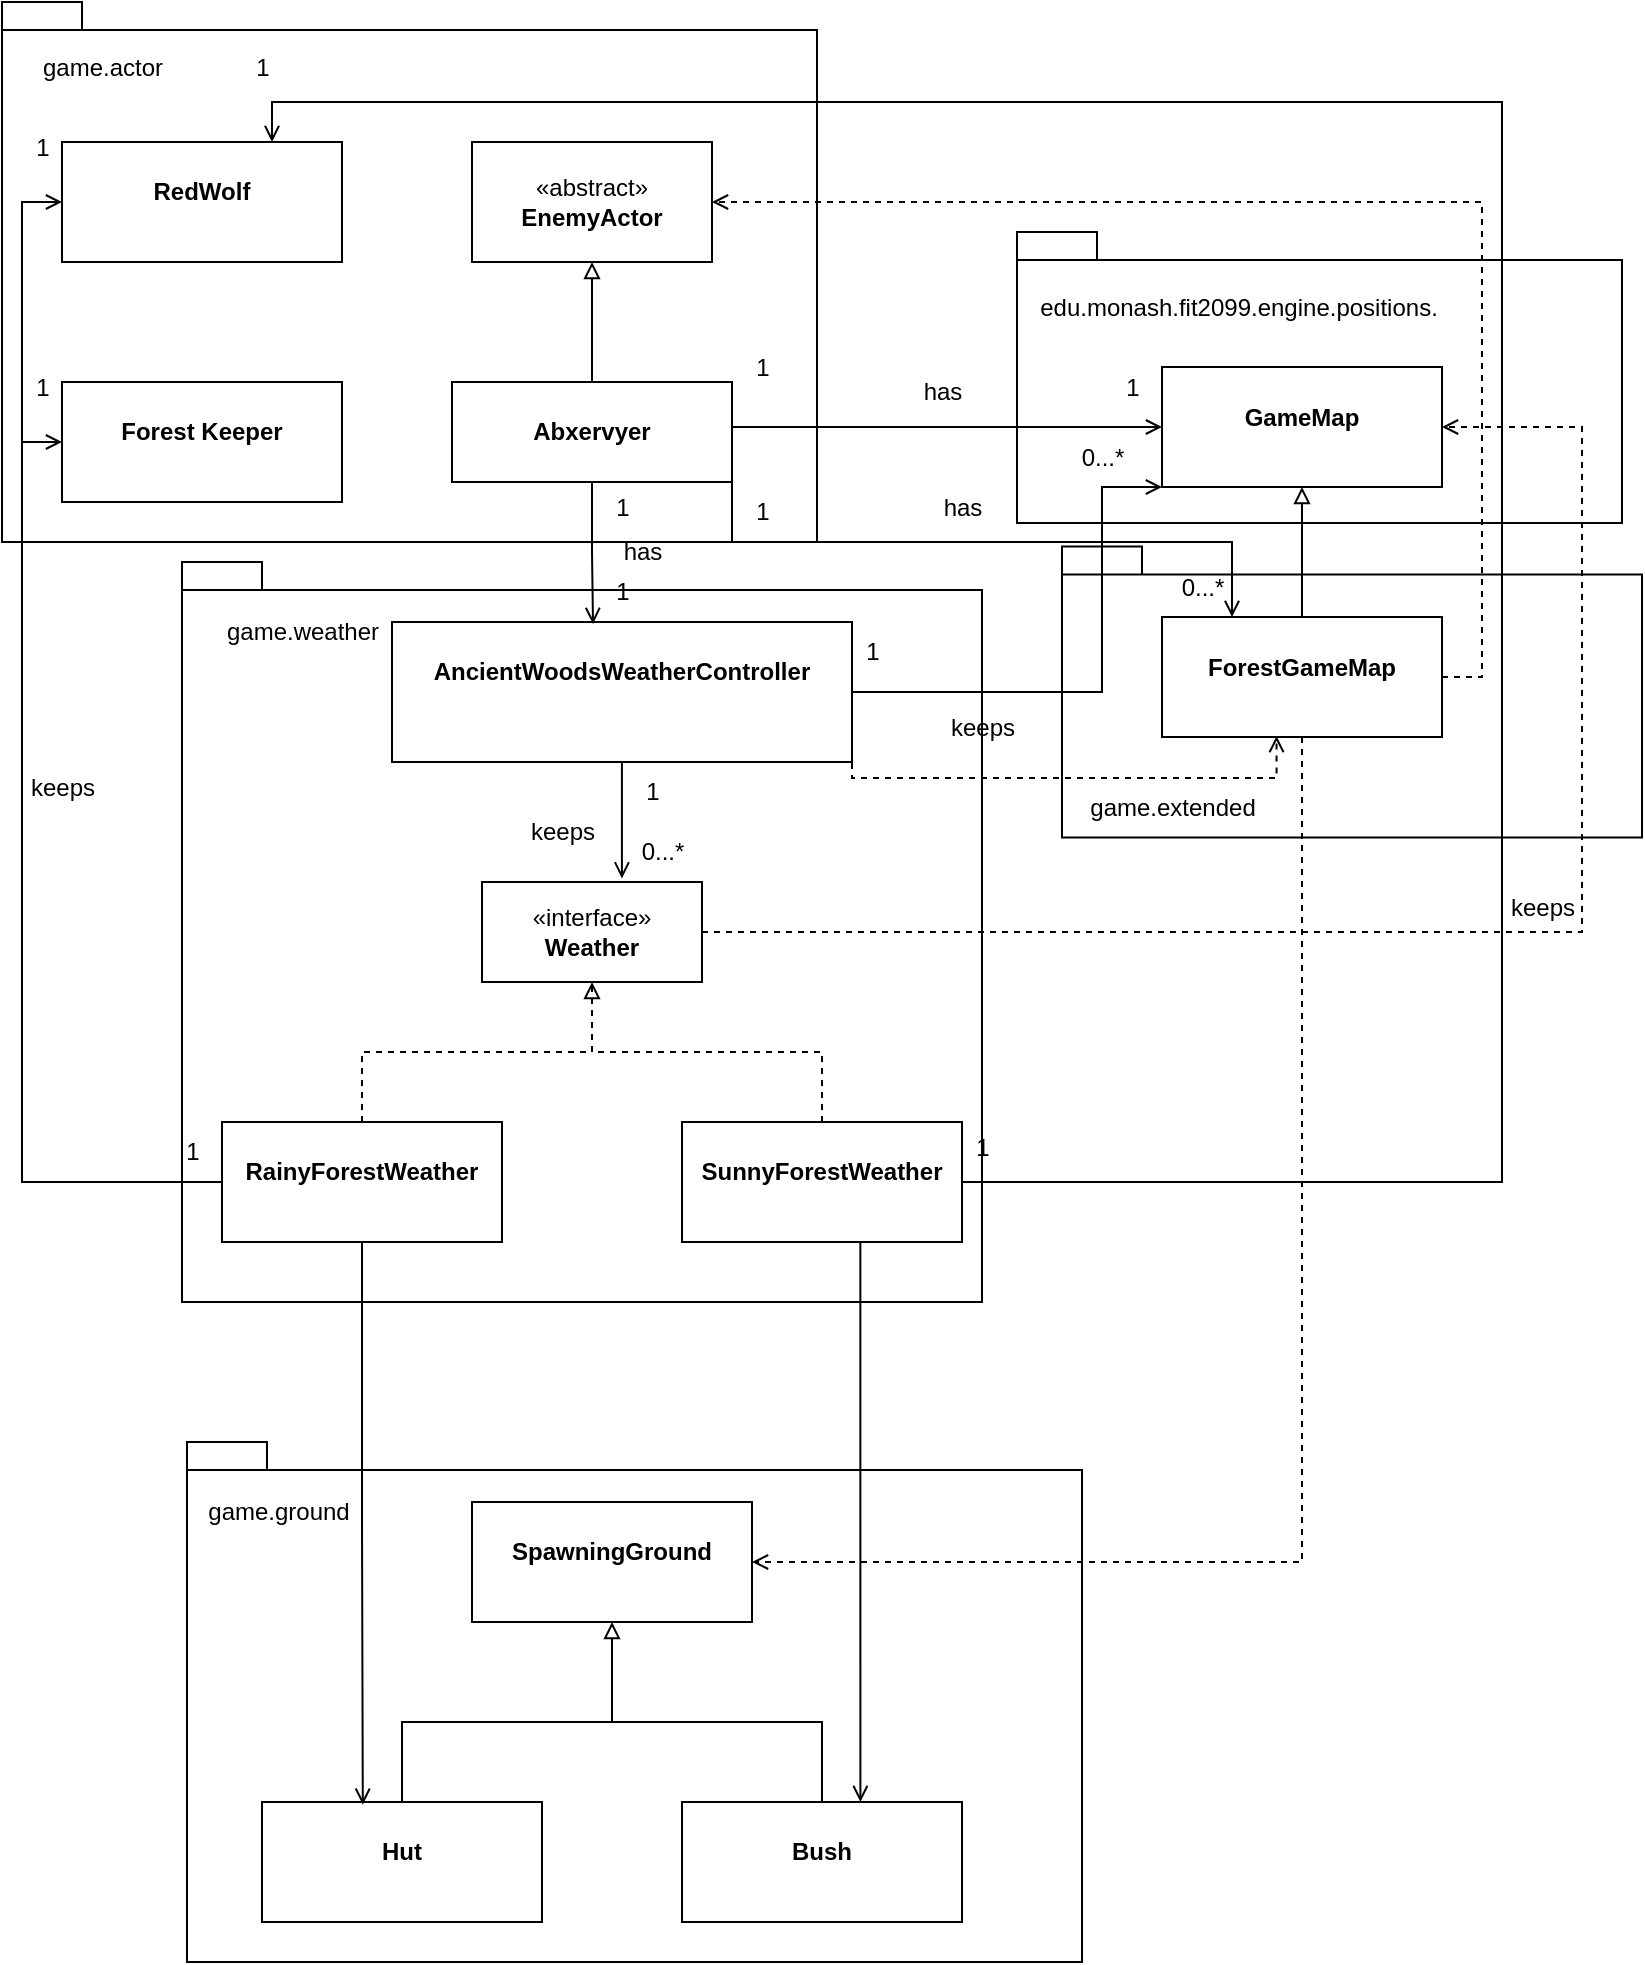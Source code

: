 <mxfile version="22.0.4" type="device">
  <diagram name="Page-1" id="nuYPNU_jptHLMPksgNSQ">
    <mxGraphModel dx="1050" dy="1681" grid="1" gridSize="10" guides="1" tooltips="1" connect="1" arrows="1" fold="1" page="1" pageScale="1" pageWidth="850" pageHeight="1100" math="0" shadow="0">
      <root>
        <mxCell id="0" />
        <mxCell id="1" parent="0" />
        <mxCell id="cG1cPqBJCj5mjhicXPr7-71" value="" style="shape=folder;fontStyle=1;spacingTop=10;tabWidth=40;tabHeight=14;tabPosition=left;html=1;whiteSpace=wrap;" vertex="1" parent="1">
          <mxGeometry x="90" y="20" width="400" height="370" as="geometry" />
        </mxCell>
        <mxCell id="cG1cPqBJCj5mjhicXPr7-78" value="" style="shape=folder;fontStyle=1;spacingTop=10;tabWidth=40;tabHeight=14;tabPosition=left;html=1;whiteSpace=wrap;" vertex="1" parent="1">
          <mxGeometry x="530" y="12.25" width="290" height="145.5" as="geometry" />
        </mxCell>
        <mxCell id="cG1cPqBJCj5mjhicXPr7-75" value="" style="shape=folder;fontStyle=1;spacingTop=10;tabWidth=40;tabHeight=14;tabPosition=left;html=1;whiteSpace=wrap;" vertex="1" parent="1">
          <mxGeometry x="507.5" y="-145" width="302.5" height="145.5" as="geometry" />
        </mxCell>
        <mxCell id="cG1cPqBJCj5mjhicXPr7-73" value="" style="shape=folder;fontStyle=1;spacingTop=10;tabWidth=40;tabHeight=14;tabPosition=left;html=1;whiteSpace=wrap;" vertex="1" parent="1">
          <mxGeometry y="-260" width="407.5" height="270" as="geometry" />
        </mxCell>
        <mxCell id="cG1cPqBJCj5mjhicXPr7-68" value="" style="shape=folder;fontStyle=1;spacingTop=10;tabWidth=40;tabHeight=14;tabPosition=left;html=1;whiteSpace=wrap;" vertex="1" parent="1">
          <mxGeometry x="92.5" y="460" width="447.5" height="260" as="geometry" />
        </mxCell>
        <mxCell id="cG1cPqBJCj5mjhicXPr7-9" style="edgeStyle=orthogonalEdgeStyle;rounded=0;orthogonalLoop=1;jettySize=auto;html=1;entryX=0.5;entryY=1;entryDx=0;entryDy=0;endArrow=block;endFill=0;" edge="1" parent="1" source="cG1cPqBJCj5mjhicXPr7-3" target="cG1cPqBJCj5mjhicXPr7-8">
          <mxGeometry relative="1" as="geometry" />
        </mxCell>
        <mxCell id="cG1cPqBJCj5mjhicXPr7-30" style="edgeStyle=orthogonalEdgeStyle;rounded=0;orthogonalLoop=1;jettySize=auto;html=1;entryX=0;entryY=0.5;entryDx=0;entryDy=0;endArrow=open;endFill=0;" edge="1" parent="1" source="cG1cPqBJCj5mjhicXPr7-3" target="cG1cPqBJCj5mjhicXPr7-23">
          <mxGeometry relative="1" as="geometry">
            <mxPoint x="570" y="-45" as="targetPoint" />
            <Array as="points">
              <mxPoint x="473" y="-47" />
            </Array>
          </mxGeometry>
        </mxCell>
        <mxCell id="cG1cPqBJCj5mjhicXPr7-36" style="edgeStyle=orthogonalEdgeStyle;rounded=0;orthogonalLoop=1;jettySize=auto;html=1;exitX=1;exitY=0.75;exitDx=0;exitDy=0;entryX=0.25;entryY=0;entryDx=0;entryDy=0;endArrow=open;endFill=0;" edge="1" parent="1" source="cG1cPqBJCj5mjhicXPr7-3" target="cG1cPqBJCj5mjhicXPr7-24">
          <mxGeometry relative="1" as="geometry">
            <Array as="points">
              <mxPoint x="365" y="10" />
              <mxPoint x="615" y="10" />
            </Array>
          </mxGeometry>
        </mxCell>
        <mxCell id="cG1cPqBJCj5mjhicXPr7-3" value="&lt;p style=&quot;margin:0px;margin-top:4px;text-align:center;&quot;&gt;&lt;br&gt;&lt;b&gt;Abxervyer&lt;/b&gt;&lt;/p&gt;" style="verticalAlign=top;align=left;overflow=fill;fontSize=12;fontFamily=Helvetica;html=1;whiteSpace=wrap;" vertex="1" parent="1">
          <mxGeometry x="225" y="-70" width="140" height="50" as="geometry" />
        </mxCell>
        <mxCell id="cG1cPqBJCj5mjhicXPr7-4" value="&lt;p style=&quot;margin:0px;margin-top:4px;text-align:center;&quot;&gt;&lt;br&gt;&lt;b&gt;AncientWoodsWeatherController&lt;/b&gt;&lt;/p&gt;" style="verticalAlign=top;align=left;overflow=fill;fontSize=12;fontFamily=Helvetica;html=1;whiteSpace=wrap;" vertex="1" parent="1">
          <mxGeometry x="195" y="50" width="230" height="70" as="geometry" />
        </mxCell>
        <mxCell id="cG1cPqBJCj5mjhicXPr7-19" style="edgeStyle=orthogonalEdgeStyle;rounded=0;orthogonalLoop=1;jettySize=auto;html=1;exitX=0.5;exitY=0;exitDx=0;exitDy=0;entryX=0.5;entryY=1;entryDx=0;entryDy=0;dashed=1;endArrow=block;endFill=0;" edge="1" parent="1" source="cG1cPqBJCj5mjhicXPr7-5" target="cG1cPqBJCj5mjhicXPr7-7">
          <mxGeometry relative="1" as="geometry" />
        </mxCell>
        <mxCell id="cG1cPqBJCj5mjhicXPr7-44" style="edgeStyle=orthogonalEdgeStyle;rounded=0;orthogonalLoop=1;jettySize=auto;html=1;exitX=0;exitY=0.5;exitDx=0;exitDy=0;entryX=0;entryY=0.5;entryDx=0;entryDy=0;endArrow=open;endFill=0;" edge="1" parent="1" source="cG1cPqBJCj5mjhicXPr7-5" target="cG1cPqBJCj5mjhicXPr7-43">
          <mxGeometry relative="1" as="geometry" />
        </mxCell>
        <mxCell id="cG1cPqBJCj5mjhicXPr7-45" style="edgeStyle=orthogonalEdgeStyle;rounded=0;orthogonalLoop=1;jettySize=auto;html=1;exitX=0;exitY=0.25;exitDx=0;exitDy=0;entryX=0;entryY=0.5;entryDx=0;entryDy=0;endArrow=open;endFill=0;" edge="1" parent="1" source="cG1cPqBJCj5mjhicXPr7-5" target="cG1cPqBJCj5mjhicXPr7-42">
          <mxGeometry relative="1" as="geometry">
            <Array as="points">
              <mxPoint x="110" y="330" />
              <mxPoint x="10" y="330" />
              <mxPoint x="10" y="-160" />
            </Array>
          </mxGeometry>
        </mxCell>
        <mxCell id="cG1cPqBJCj5mjhicXPr7-5" value="&lt;p style=&quot;margin:0px;margin-top:4px;text-align:center;&quot;&gt;&lt;br&gt;&lt;b&gt;RainyForestWeather&lt;/b&gt;&lt;/p&gt;" style="verticalAlign=top;align=left;overflow=fill;fontSize=12;fontFamily=Helvetica;html=1;whiteSpace=wrap;" vertex="1" parent="1">
          <mxGeometry x="110" y="300" width="140" height="60" as="geometry" />
        </mxCell>
        <mxCell id="cG1cPqBJCj5mjhicXPr7-21" style="edgeStyle=orthogonalEdgeStyle;rounded=0;orthogonalLoop=1;jettySize=auto;html=1;exitX=0.5;exitY=0;exitDx=0;exitDy=0;entryX=0.5;entryY=1;entryDx=0;entryDy=0;endArrow=none;endFill=0;dashed=1;" edge="1" parent="1" source="cG1cPqBJCj5mjhicXPr7-6" target="cG1cPqBJCj5mjhicXPr7-7">
          <mxGeometry relative="1" as="geometry" />
        </mxCell>
        <mxCell id="cG1cPqBJCj5mjhicXPr7-47" style="edgeStyle=orthogonalEdgeStyle;rounded=0;orthogonalLoop=1;jettySize=auto;html=1;entryX=0.75;entryY=0;entryDx=0;entryDy=0;endArrow=open;endFill=0;" edge="1" parent="1" source="cG1cPqBJCj5mjhicXPr7-6" target="cG1cPqBJCj5mjhicXPr7-42">
          <mxGeometry relative="1" as="geometry">
            <Array as="points">
              <mxPoint x="750" y="330" />
              <mxPoint x="750" y="-210" />
              <mxPoint x="135" y="-210" />
            </Array>
          </mxGeometry>
        </mxCell>
        <mxCell id="cG1cPqBJCj5mjhicXPr7-62" style="edgeStyle=orthogonalEdgeStyle;rounded=0;orthogonalLoop=1;jettySize=auto;html=1;exitX=0.637;exitY=0.997;exitDx=0;exitDy=0;exitPerimeter=0;endArrow=open;endFill=0;" edge="1" parent="1" source="cG1cPqBJCj5mjhicXPr7-6" target="cG1cPqBJCj5mjhicXPr7-41">
          <mxGeometry relative="1" as="geometry">
            <Array as="points">
              <mxPoint x="429" y="570" />
              <mxPoint x="429" y="570" />
            </Array>
          </mxGeometry>
        </mxCell>
        <mxCell id="cG1cPqBJCj5mjhicXPr7-6" value="&lt;p style=&quot;margin:0px;margin-top:4px;text-align:center;&quot;&gt;&lt;br&gt;&lt;b&gt;SunnyForestWeather&lt;/b&gt;&lt;/p&gt;" style="verticalAlign=top;align=left;overflow=fill;fontSize=12;fontFamily=Helvetica;html=1;whiteSpace=wrap;" vertex="1" parent="1">
          <mxGeometry x="340" y="300" width="140" height="60" as="geometry" />
        </mxCell>
        <mxCell id="cG1cPqBJCj5mjhicXPr7-67" style="edgeStyle=orthogonalEdgeStyle;rounded=0;orthogonalLoop=1;jettySize=auto;html=1;exitX=1;exitY=0.5;exitDx=0;exitDy=0;entryX=1;entryY=0.5;entryDx=0;entryDy=0;endArrow=open;endFill=0;dashed=1;" edge="1" parent="1" source="cG1cPqBJCj5mjhicXPr7-7" target="cG1cPqBJCj5mjhicXPr7-23">
          <mxGeometry relative="1" as="geometry">
            <Array as="points">
              <mxPoint x="790" y="205" />
              <mxPoint x="790" y="-47" />
            </Array>
          </mxGeometry>
        </mxCell>
        <mxCell id="cG1cPqBJCj5mjhicXPr7-7" value="«interface»&lt;br&gt;&lt;b&gt;Weather&lt;/b&gt;" style="html=1;whiteSpace=wrap;" vertex="1" parent="1">
          <mxGeometry x="240" y="180" width="110" height="50" as="geometry" />
        </mxCell>
        <mxCell id="cG1cPqBJCj5mjhicXPr7-8" value="«abstract»&lt;br&gt;&lt;b&gt;EnemyActor&lt;/b&gt;" style="html=1;whiteSpace=wrap;" vertex="1" parent="1">
          <mxGeometry x="235" y="-190" width="120" height="60" as="geometry" />
        </mxCell>
        <mxCell id="cG1cPqBJCj5mjhicXPr7-10" style="edgeStyle=orthogonalEdgeStyle;rounded=0;orthogonalLoop=1;jettySize=auto;html=1;entryX=0.437;entryY=0.014;entryDx=0;entryDy=0;entryPerimeter=0;endArrow=open;endFill=0;" edge="1" parent="1" source="cG1cPqBJCj5mjhicXPr7-3" target="cG1cPqBJCj5mjhicXPr7-4">
          <mxGeometry relative="1" as="geometry" />
        </mxCell>
        <mxCell id="cG1cPqBJCj5mjhicXPr7-11" value="1" style="text;html=1;align=center;verticalAlign=middle;resizable=0;points=[];autosize=1;strokeColor=none;fillColor=none;" vertex="1" parent="1">
          <mxGeometry x="295" y="-22" width="30" height="30" as="geometry" />
        </mxCell>
        <mxCell id="cG1cPqBJCj5mjhicXPr7-12" value="1" style="text;html=1;align=center;verticalAlign=middle;resizable=0;points=[];autosize=1;strokeColor=none;fillColor=none;" vertex="1" parent="1">
          <mxGeometry x="295" y="20" width="30" height="30" as="geometry" />
        </mxCell>
        <mxCell id="cG1cPqBJCj5mjhicXPr7-13" value="has" style="text;html=1;align=center;verticalAlign=middle;resizable=0;points=[];autosize=1;strokeColor=none;fillColor=none;" vertex="1" parent="1">
          <mxGeometry x="300" width="40" height="30" as="geometry" />
        </mxCell>
        <mxCell id="cG1cPqBJCj5mjhicXPr7-15" style="edgeStyle=orthogonalEdgeStyle;rounded=0;orthogonalLoop=1;jettySize=auto;html=1;entryX=0.636;entryY=-0.036;entryDx=0;entryDy=0;entryPerimeter=0;endArrow=open;endFill=0;" edge="1" parent="1" source="cG1cPqBJCj5mjhicXPr7-4" target="cG1cPqBJCj5mjhicXPr7-7">
          <mxGeometry relative="1" as="geometry" />
        </mxCell>
        <mxCell id="cG1cPqBJCj5mjhicXPr7-16" value="1" style="text;html=1;align=center;verticalAlign=middle;resizable=0;points=[];autosize=1;strokeColor=none;fillColor=none;" vertex="1" parent="1">
          <mxGeometry x="310" y="120" width="30" height="30" as="geometry" />
        </mxCell>
        <mxCell id="cG1cPqBJCj5mjhicXPr7-17" value="0...*" style="text;html=1;align=center;verticalAlign=middle;resizable=0;points=[];autosize=1;strokeColor=none;fillColor=none;" vertex="1" parent="1">
          <mxGeometry x="310" y="150" width="40" height="30" as="geometry" />
        </mxCell>
        <mxCell id="cG1cPqBJCj5mjhicXPr7-18" value="keeps" style="text;html=1;align=center;verticalAlign=middle;resizable=0;points=[];autosize=1;strokeColor=none;fillColor=none;" vertex="1" parent="1">
          <mxGeometry x="250" y="140" width="60" height="30" as="geometry" />
        </mxCell>
        <mxCell id="cG1cPqBJCj5mjhicXPr7-23" value="&lt;p style=&quot;margin:0px;margin-top:4px;text-align:center;&quot;&gt;&lt;br&gt;&lt;b&gt;GameMap&lt;/b&gt;&lt;/p&gt;" style="verticalAlign=top;align=left;overflow=fill;fontSize=12;fontFamily=Helvetica;html=1;whiteSpace=wrap;" vertex="1" parent="1">
          <mxGeometry x="580" y="-77.5" width="140" height="60" as="geometry" />
        </mxCell>
        <mxCell id="cG1cPqBJCj5mjhicXPr7-25" style="edgeStyle=orthogonalEdgeStyle;rounded=0;orthogonalLoop=1;jettySize=auto;html=1;entryX=0.5;entryY=1;entryDx=0;entryDy=0;endArrow=block;endFill=0;" edge="1" parent="1" source="cG1cPqBJCj5mjhicXPr7-24" target="cG1cPqBJCj5mjhicXPr7-23">
          <mxGeometry relative="1" as="geometry" />
        </mxCell>
        <mxCell id="cG1cPqBJCj5mjhicXPr7-63" style="edgeStyle=orthogonalEdgeStyle;rounded=0;orthogonalLoop=1;jettySize=auto;html=1;exitX=0.5;exitY=1;exitDx=0;exitDy=0;entryX=1;entryY=0.5;entryDx=0;entryDy=0;endArrow=open;endFill=0;dashed=1;" edge="1" parent="1" source="cG1cPqBJCj5mjhicXPr7-24" target="cG1cPqBJCj5mjhicXPr7-56">
          <mxGeometry relative="1" as="geometry" />
        </mxCell>
        <mxCell id="cG1cPqBJCj5mjhicXPr7-64" style="edgeStyle=orthogonalEdgeStyle;rounded=0;orthogonalLoop=1;jettySize=auto;html=1;exitX=1;exitY=0.5;exitDx=0;exitDy=0;entryX=1;entryY=0.5;entryDx=0;entryDy=0;endArrow=open;endFill=0;dashed=1;" edge="1" parent="1" source="cG1cPqBJCj5mjhicXPr7-24" target="cG1cPqBJCj5mjhicXPr7-8">
          <mxGeometry relative="1" as="geometry" />
        </mxCell>
        <mxCell id="cG1cPqBJCj5mjhicXPr7-24" value="&lt;p style=&quot;margin:0px;margin-top:4px;text-align:center;&quot;&gt;&lt;br&gt;&lt;b&gt;ForestGameMap&lt;/b&gt;&lt;/p&gt;" style="verticalAlign=top;align=left;overflow=fill;fontSize=12;fontFamily=Helvetica;html=1;whiteSpace=wrap;" vertex="1" parent="1">
          <mxGeometry x="580" y="47.5" width="140" height="60" as="geometry" />
        </mxCell>
        <mxCell id="cG1cPqBJCj5mjhicXPr7-26" style="edgeStyle=orthogonalEdgeStyle;rounded=0;orthogonalLoop=1;jettySize=auto;html=1;exitX=1;exitY=0.5;exitDx=0;exitDy=0;entryX=0;entryY=1;entryDx=0;entryDy=0;endArrow=open;endFill=0;" edge="1" parent="1" source="cG1cPqBJCj5mjhicXPr7-4" target="cG1cPqBJCj5mjhicXPr7-23">
          <mxGeometry relative="1" as="geometry">
            <Array as="points">
              <mxPoint x="550" y="85" />
              <mxPoint x="550" y="-17" />
            </Array>
          </mxGeometry>
        </mxCell>
        <mxCell id="cG1cPqBJCj5mjhicXPr7-27" value="1" style="text;html=1;align=center;verticalAlign=middle;resizable=0;points=[];autosize=1;strokeColor=none;fillColor=none;" vertex="1" parent="1">
          <mxGeometry x="420" y="50" width="30" height="30" as="geometry" />
        </mxCell>
        <mxCell id="cG1cPqBJCj5mjhicXPr7-28" value="0...*" style="text;html=1;align=center;verticalAlign=middle;resizable=0;points=[];autosize=1;strokeColor=none;fillColor=none;" vertex="1" parent="1">
          <mxGeometry x="530" y="-47.5" width="40" height="30" as="geometry" />
        </mxCell>
        <mxCell id="cG1cPqBJCj5mjhicXPr7-29" value="keeps" style="text;html=1;align=center;verticalAlign=middle;resizable=0;points=[];autosize=1;strokeColor=none;fillColor=none;" vertex="1" parent="1">
          <mxGeometry x="460" y="88" width="60" height="30" as="geometry" />
        </mxCell>
        <mxCell id="cG1cPqBJCj5mjhicXPr7-32" value="1" style="text;html=1;align=center;verticalAlign=middle;resizable=0;points=[];autosize=1;strokeColor=none;fillColor=none;" vertex="1" parent="1">
          <mxGeometry x="365" y="-92" width="30" height="30" as="geometry" />
        </mxCell>
        <mxCell id="cG1cPqBJCj5mjhicXPr7-33" value="1" style="text;html=1;align=center;verticalAlign=middle;resizable=0;points=[];autosize=1;strokeColor=none;fillColor=none;" vertex="1" parent="1">
          <mxGeometry x="550" y="-82" width="30" height="30" as="geometry" />
        </mxCell>
        <mxCell id="cG1cPqBJCj5mjhicXPr7-35" value="has" style="text;html=1;align=center;verticalAlign=middle;resizable=0;points=[];autosize=1;strokeColor=none;fillColor=none;" vertex="1" parent="1">
          <mxGeometry x="450" y="-80" width="40" height="30" as="geometry" />
        </mxCell>
        <mxCell id="cG1cPqBJCj5mjhicXPr7-37" value="1" style="text;html=1;align=center;verticalAlign=middle;resizable=0;points=[];autosize=1;strokeColor=none;fillColor=none;" vertex="1" parent="1">
          <mxGeometry x="365" y="-20" width="30" height="30" as="geometry" />
        </mxCell>
        <mxCell id="cG1cPqBJCj5mjhicXPr7-38" value="0...*" style="text;html=1;align=center;verticalAlign=middle;resizable=0;points=[];autosize=1;strokeColor=none;fillColor=none;" vertex="1" parent="1">
          <mxGeometry x="580" y="17.5" width="40" height="30" as="geometry" />
        </mxCell>
        <mxCell id="cG1cPqBJCj5mjhicXPr7-39" value="has" style="text;html=1;align=center;verticalAlign=middle;resizable=0;points=[];autosize=1;strokeColor=none;fillColor=none;" vertex="1" parent="1">
          <mxGeometry x="460" y="-22" width="40" height="30" as="geometry" />
        </mxCell>
        <mxCell id="cG1cPqBJCj5mjhicXPr7-59" style="edgeStyle=orthogonalEdgeStyle;rounded=0;orthogonalLoop=1;jettySize=auto;html=1;exitX=0.5;exitY=0;exitDx=0;exitDy=0;entryX=0.5;entryY=1;entryDx=0;entryDy=0;endArrow=block;endFill=0;" edge="1" parent="1" source="cG1cPqBJCj5mjhicXPr7-40" target="cG1cPqBJCj5mjhicXPr7-56">
          <mxGeometry relative="1" as="geometry">
            <Array as="points">
              <mxPoint x="200" y="600" />
              <mxPoint x="305" y="600" />
            </Array>
          </mxGeometry>
        </mxCell>
        <mxCell id="cG1cPqBJCj5mjhicXPr7-40" value="&lt;p style=&quot;margin:0px;margin-top:4px;text-align:center;&quot;&gt;&lt;br&gt;&lt;b&gt;Hut&lt;/b&gt;&lt;/p&gt;" style="verticalAlign=top;align=left;overflow=fill;fontSize=12;fontFamily=Helvetica;html=1;whiteSpace=wrap;" vertex="1" parent="1">
          <mxGeometry x="130" y="640" width="140" height="60" as="geometry" />
        </mxCell>
        <mxCell id="cG1cPqBJCj5mjhicXPr7-60" style="edgeStyle=orthogonalEdgeStyle;rounded=0;orthogonalLoop=1;jettySize=auto;html=1;endArrow=none;endFill=0;" edge="1" parent="1" source="cG1cPqBJCj5mjhicXPr7-41">
          <mxGeometry relative="1" as="geometry">
            <mxPoint x="200" y="600" as="targetPoint" />
            <Array as="points">
              <mxPoint x="410" y="600" />
              <mxPoint x="201" y="600" />
            </Array>
          </mxGeometry>
        </mxCell>
        <mxCell id="cG1cPqBJCj5mjhicXPr7-41" value="&lt;p style=&quot;margin:0px;margin-top:4px;text-align:center;&quot;&gt;&lt;br&gt;&lt;b&gt;Bush&lt;/b&gt;&lt;/p&gt;" style="verticalAlign=top;align=left;overflow=fill;fontSize=12;fontFamily=Helvetica;html=1;whiteSpace=wrap;" vertex="1" parent="1">
          <mxGeometry x="340" y="640" width="140" height="60" as="geometry" />
        </mxCell>
        <mxCell id="cG1cPqBJCj5mjhicXPr7-42" value="&lt;p style=&quot;margin:0px;margin-top:4px;text-align:center;&quot;&gt;&lt;br&gt;&lt;b&gt;RedWolf&lt;/b&gt;&lt;/p&gt;" style="verticalAlign=top;align=left;overflow=fill;fontSize=12;fontFamily=Helvetica;html=1;whiteSpace=wrap;" vertex="1" parent="1">
          <mxGeometry x="30" y="-190" width="140" height="60" as="geometry" />
        </mxCell>
        <mxCell id="cG1cPqBJCj5mjhicXPr7-43" value="&lt;p style=&quot;margin:0px;margin-top:4px;text-align:center;&quot;&gt;&lt;br&gt;&lt;b&gt;Forest Keeper&lt;/b&gt;&lt;/p&gt;" style="verticalAlign=top;align=left;overflow=fill;fontSize=12;fontFamily=Helvetica;html=1;whiteSpace=wrap;" vertex="1" parent="1">
          <mxGeometry x="30" y="-70" width="140" height="60" as="geometry" />
        </mxCell>
        <mxCell id="cG1cPqBJCj5mjhicXPr7-48" value="1" style="text;html=1;align=center;verticalAlign=middle;resizable=0;points=[];autosize=1;strokeColor=none;fillColor=none;" vertex="1" parent="1">
          <mxGeometry x="80" y="300" width="30" height="30" as="geometry" />
        </mxCell>
        <mxCell id="cG1cPqBJCj5mjhicXPr7-49" value="1" style="text;html=1;align=center;verticalAlign=middle;resizable=0;points=[];autosize=1;strokeColor=none;fillColor=none;" vertex="1" parent="1">
          <mxGeometry x="475" y="298" width="30" height="30" as="geometry" />
        </mxCell>
        <mxCell id="cG1cPqBJCj5mjhicXPr7-50" value="1" style="text;html=1;align=center;verticalAlign=middle;resizable=0;points=[];autosize=1;strokeColor=none;fillColor=none;" vertex="1" parent="1">
          <mxGeometry x="115" y="-242" width="30" height="30" as="geometry" />
        </mxCell>
        <mxCell id="cG1cPqBJCj5mjhicXPr7-51" value="1" style="text;html=1;align=center;verticalAlign=middle;resizable=0;points=[];autosize=1;strokeColor=none;fillColor=none;" vertex="1" parent="1">
          <mxGeometry x="5" y="-202" width="30" height="30" as="geometry" />
        </mxCell>
        <mxCell id="cG1cPqBJCj5mjhicXPr7-52" value="1" style="text;html=1;align=center;verticalAlign=middle;resizable=0;points=[];autosize=1;strokeColor=none;fillColor=none;" vertex="1" parent="1">
          <mxGeometry x="5" y="-82" width="30" height="30" as="geometry" />
        </mxCell>
        <mxCell id="cG1cPqBJCj5mjhicXPr7-53" value="keeps" style="text;html=1;align=center;verticalAlign=middle;resizable=0;points=[];autosize=1;strokeColor=none;fillColor=none;" vertex="1" parent="1">
          <mxGeometry y="118" width="60" height="30" as="geometry" />
        </mxCell>
        <mxCell id="cG1cPqBJCj5mjhicXPr7-55" value="keeps" style="text;html=1;align=center;verticalAlign=middle;resizable=0;points=[];autosize=1;strokeColor=none;fillColor=none;" vertex="1" parent="1">
          <mxGeometry x="740" y="178" width="60" height="30" as="geometry" />
        </mxCell>
        <mxCell id="cG1cPqBJCj5mjhicXPr7-56" value="&lt;p style=&quot;margin:0px;margin-top:4px;text-align:center;&quot;&gt;&lt;br&gt;&lt;b&gt;SpawningGround&lt;/b&gt;&lt;/p&gt;" style="verticalAlign=top;align=left;overflow=fill;fontSize=12;fontFamily=Helvetica;html=1;whiteSpace=wrap;" vertex="1" parent="1">
          <mxGeometry x="235" y="490" width="140" height="60" as="geometry" />
        </mxCell>
        <mxCell id="cG1cPqBJCj5mjhicXPr7-61" style="edgeStyle=orthogonalEdgeStyle;rounded=0;orthogonalLoop=1;jettySize=auto;html=1;exitX=0.5;exitY=1;exitDx=0;exitDy=0;entryX=0.36;entryY=0.023;entryDx=0;entryDy=0;entryPerimeter=0;endArrow=open;endFill=0;" edge="1" parent="1" source="cG1cPqBJCj5mjhicXPr7-5" target="cG1cPqBJCj5mjhicXPr7-40">
          <mxGeometry relative="1" as="geometry" />
        </mxCell>
        <mxCell id="cG1cPqBJCj5mjhicXPr7-66" style="edgeStyle=orthogonalEdgeStyle;rounded=0;orthogonalLoop=1;jettySize=auto;html=1;exitX=1;exitY=0.75;exitDx=0;exitDy=0;entryX=0.409;entryY=0.992;entryDx=0;entryDy=0;entryPerimeter=0;endArrow=open;endFill=0;dashed=1;" edge="1" parent="1" source="cG1cPqBJCj5mjhicXPr7-4" target="cG1cPqBJCj5mjhicXPr7-24">
          <mxGeometry relative="1" as="geometry">
            <Array as="points">
              <mxPoint x="425" y="128" />
              <mxPoint x="637" y="128" />
            </Array>
          </mxGeometry>
        </mxCell>
        <mxCell id="cG1cPqBJCj5mjhicXPr7-70" value="game.ground" style="text;html=1;align=center;verticalAlign=middle;resizable=0;points=[];autosize=1;strokeColor=none;fillColor=none;" vertex="1" parent="1">
          <mxGeometry x="92.5" y="480" width="90" height="30" as="geometry" />
        </mxCell>
        <mxCell id="cG1cPqBJCj5mjhicXPr7-72" value="game.weather" style="text;html=1;align=center;verticalAlign=middle;resizable=0;points=[];autosize=1;strokeColor=none;fillColor=none;" vertex="1" parent="1">
          <mxGeometry x="100" y="40" width="100" height="30" as="geometry" />
        </mxCell>
        <mxCell id="cG1cPqBJCj5mjhicXPr7-74" value="game.actor" style="text;html=1;align=center;verticalAlign=middle;resizable=0;points=[];autosize=1;strokeColor=none;fillColor=none;" vertex="1" parent="1">
          <mxGeometry x="10" y="-242" width="80" height="30" as="geometry" />
        </mxCell>
        <mxCell id="cG1cPqBJCj5mjhicXPr7-77" value="edu.monash.fit2099.engine.positions." style="text;html=1;align=center;verticalAlign=middle;resizable=0;points=[];autosize=1;strokeColor=none;fillColor=none;" vertex="1" parent="1">
          <mxGeometry x="507.5" y="-122" width="220" height="30" as="geometry" />
        </mxCell>
        <mxCell id="cG1cPqBJCj5mjhicXPr7-79" value="game.extended" style="text;html=1;align=center;verticalAlign=middle;resizable=0;points=[];autosize=1;strokeColor=none;fillColor=none;" vertex="1" parent="1">
          <mxGeometry x="530" y="127.75" width="110" height="30" as="geometry" />
        </mxCell>
      </root>
    </mxGraphModel>
  </diagram>
</mxfile>
